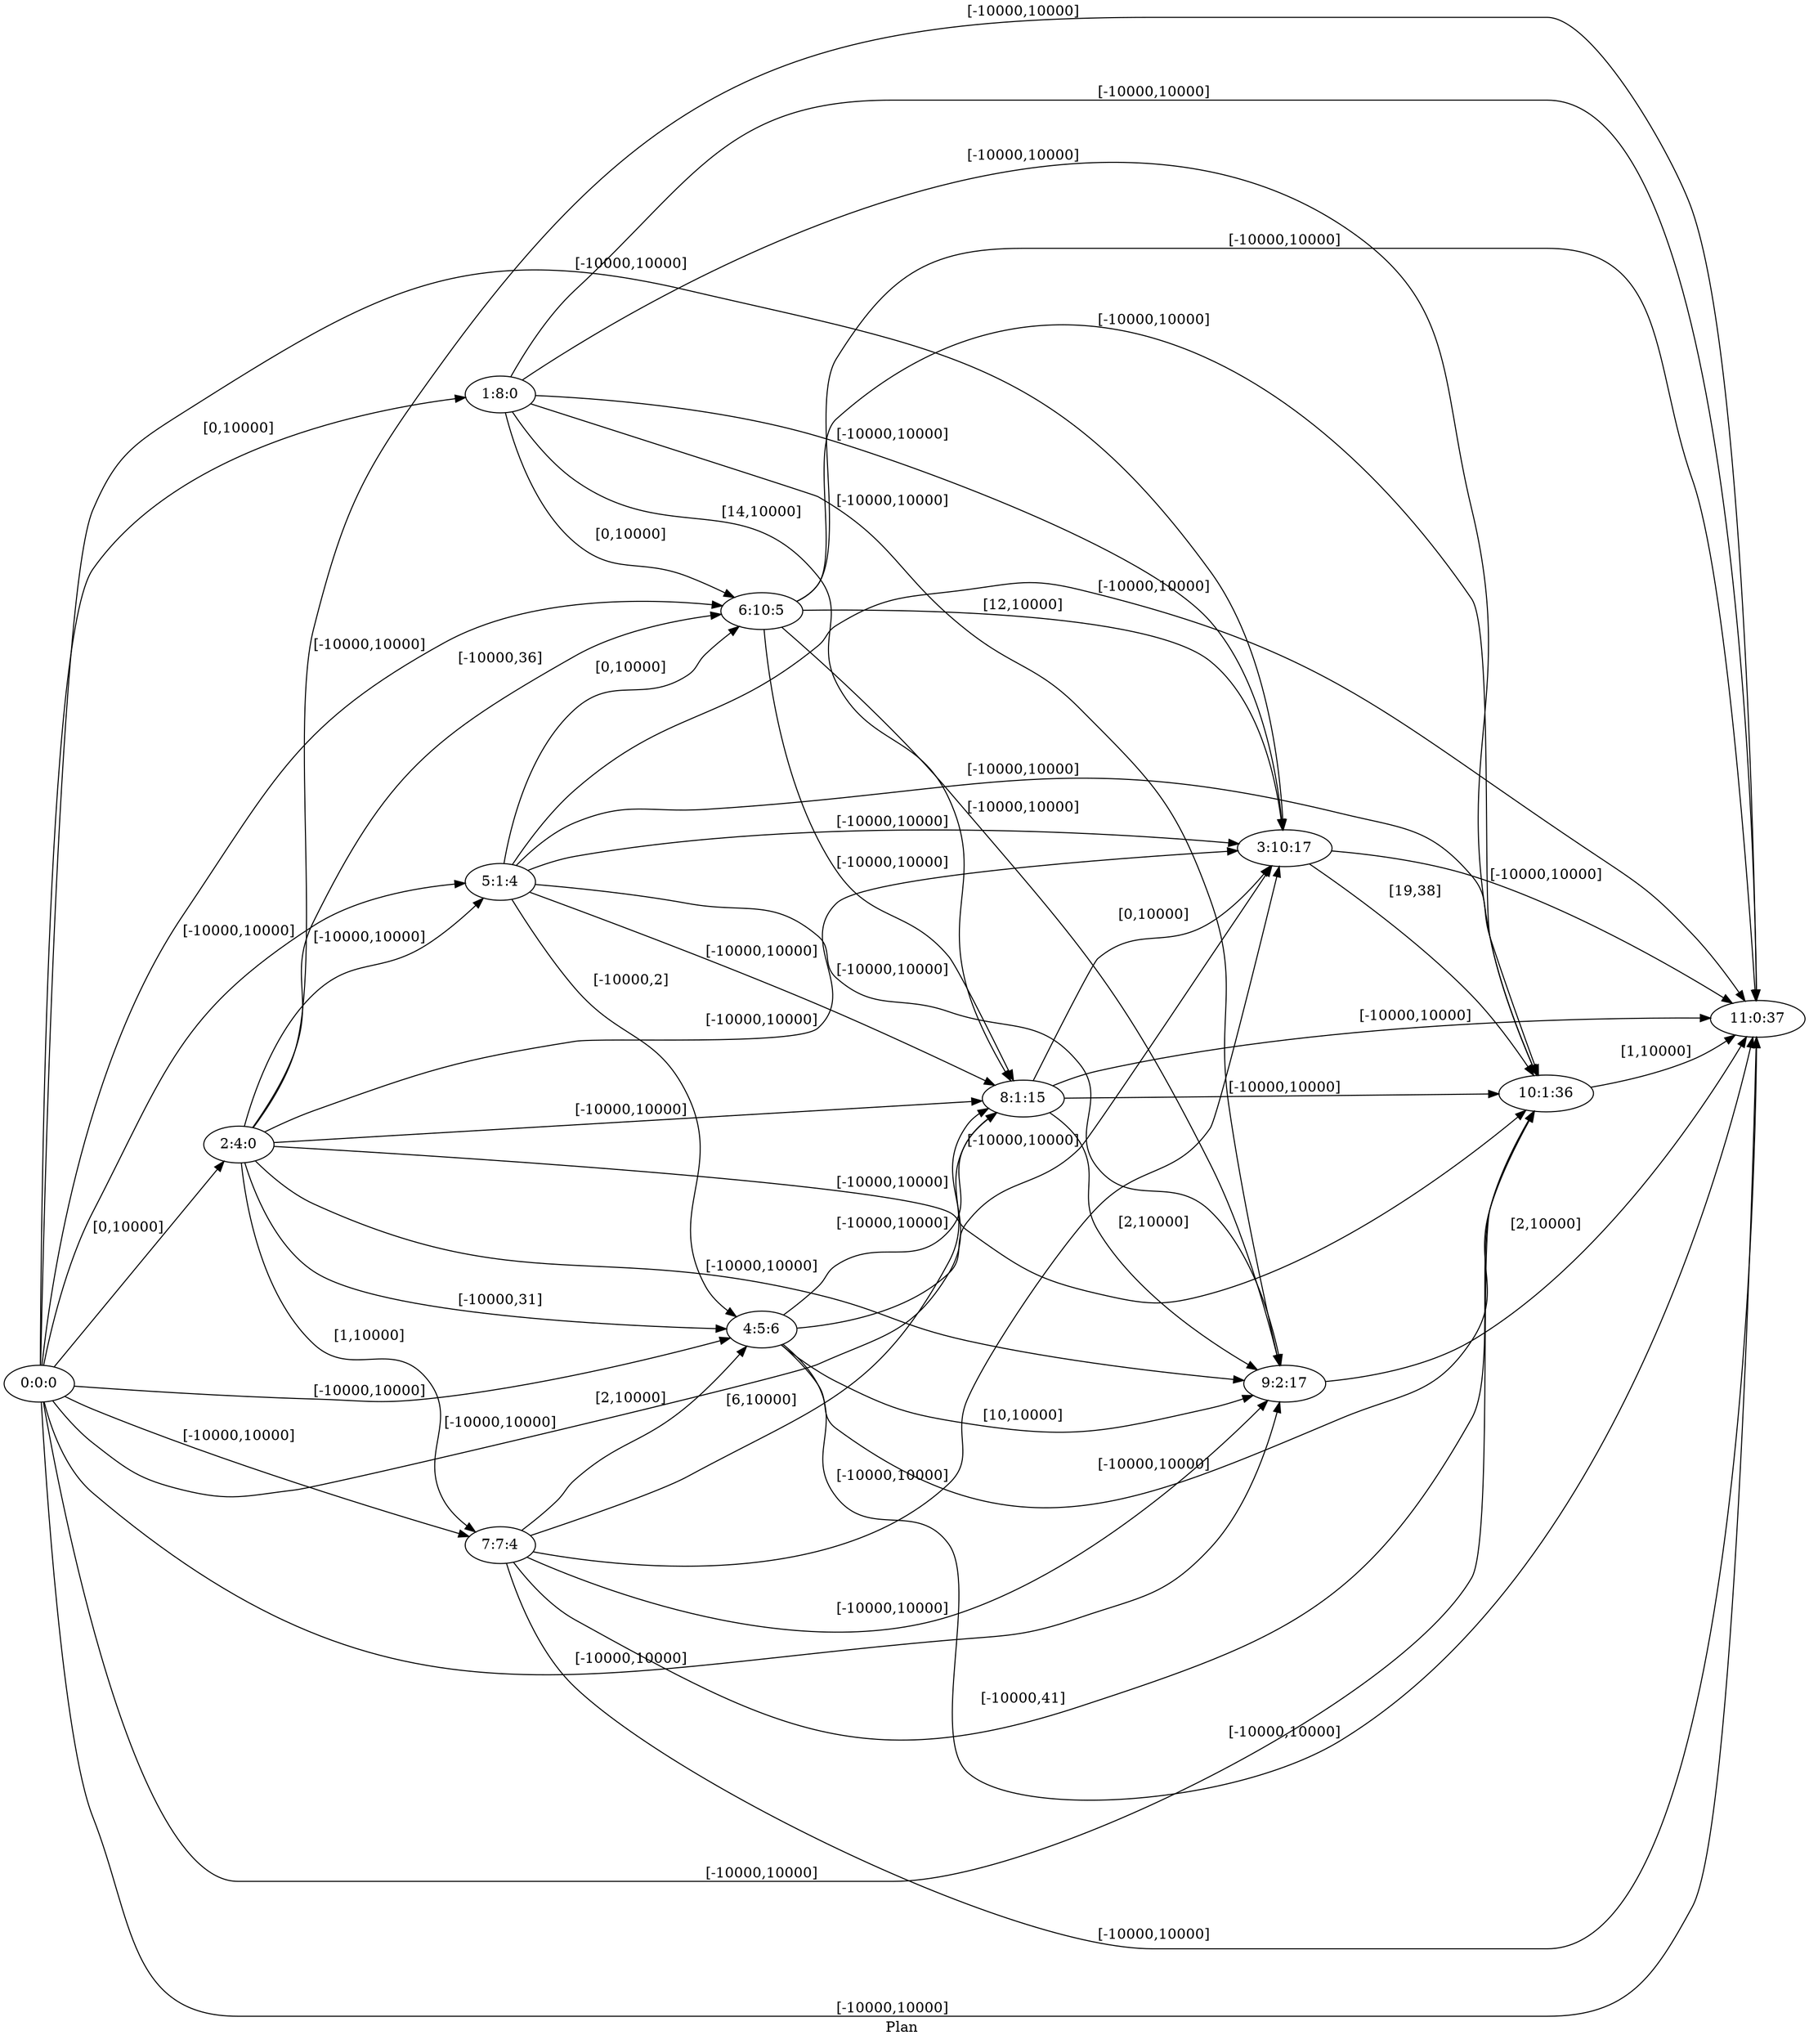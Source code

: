digraph G {
 rankdir = LR;
 nodesep = .45; 
 size = 30;
label="Plan ";
 fldt = 0.485105;
"0:0:0"->"1:8:0"[ label = "[0,10000]"];
"0:0:0"->"2:4:0"[ label = "[0,10000]"];
"0:0:0"->"3:10:17"[ label = "[-10000,10000]"];
"0:0:0"->"4:5:6"[ label = "[-10000,10000]"];
"0:0:0"->"5:1:4"[ label = "[-10000,10000]"];
"0:0:0"->"6:10:5"[ label = "[-10000,10000]"];
"0:0:0"->"7:7:4"[ label = "[-10000,10000]"];
"0:0:0"->"8:1:15"[ label = "[-10000,10000]"];
"0:0:0"->"9:2:17"[ label = "[-10000,10000]"];
"0:0:0"->"10:1:36"[ label = "[-10000,10000]"];
"0:0:0"->"11:0:37"[ label = "[-10000,10000]"];
"1:8:0"->"3:10:17"[ label = "[-10000,10000]"];
"1:8:0"->"6:10:5"[ label = "[0,10000]"];
"1:8:0"->"8:1:15"[ label = "[14,10000]"];
"1:8:0"->"9:2:17"[ label = "[-10000,10000]"];
"1:8:0"->"10:1:36"[ label = "[-10000,10000]"];
"1:8:0"->"11:0:37"[ label = "[-10000,10000]"];
"2:4:0"->"3:10:17"[ label = "[-10000,10000]"];
"2:4:0"->"4:5:6"[ label = "[-10000,31]"];
"2:4:0"->"5:1:4"[ label = "[-10000,10000]"];
"2:4:0"->"6:10:5"[ label = "[-10000,36]"];
"2:4:0"->"7:7:4"[ label = "[1,10000]"];
"2:4:0"->"8:1:15"[ label = "[-10000,10000]"];
"2:4:0"->"9:2:17"[ label = "[-10000,10000]"];
"2:4:0"->"10:1:36"[ label = "[-10000,10000]"];
"2:4:0"->"11:0:37"[ label = "[-10000,10000]"];
"3:10:17"->"10:1:36"[ label = "[19,38]"];
"3:10:17"->"11:0:37"[ label = "[-10000,10000]"];
"4:5:6"->"3:10:17"[ label = "[-10000,10000]"];
"4:5:6"->"8:1:15"[ label = "[-10000,10000]"];
"4:5:6"->"9:2:17"[ label = "[10,10000]"];
"4:5:6"->"10:1:36"[ label = "[-10000,10000]"];
"4:5:6"->"11:0:37"[ label = "[-10000,10000]"];
"5:1:4"->"3:10:17"[ label = "[-10000,10000]"];
"5:1:4"->"4:5:6"[ label = "[-10000,2]"];
"5:1:4"->"6:10:5"[ label = "[0,10000]"];
"5:1:4"->"8:1:15"[ label = "[-10000,10000]"];
"5:1:4"->"9:2:17"[ label = "[-10000,10000]"];
"5:1:4"->"10:1:36"[ label = "[-10000,10000]"];
"5:1:4"->"11:0:37"[ label = "[-10000,10000]"];
"6:10:5"->"3:10:17"[ label = "[12,10000]"];
"6:10:5"->"8:1:15"[ label = "[-10000,10000]"];
"6:10:5"->"9:2:17"[ label = "[-10000,10000]"];
"6:10:5"->"10:1:36"[ label = "[-10000,10000]"];
"6:10:5"->"11:0:37"[ label = "[-10000,10000]"];
"7:7:4"->"3:10:17"[ label = "[-10000,10000]"];
"7:7:4"->"4:5:6"[ label = "[2,10000]"];
"7:7:4"->"8:1:15"[ label = "[6,10000]"];
"7:7:4"->"9:2:17"[ label = "[-10000,10000]"];
"7:7:4"->"10:1:36"[ label = "[-10000,41]"];
"7:7:4"->"11:0:37"[ label = "[-10000,10000]"];
"8:1:15"->"3:10:17"[ label = "[0,10000]"];
"8:1:15"->"9:2:17"[ label = "[2,10000]"];
"8:1:15"->"10:1:36"[ label = "[-10000,10000]"];
"8:1:15"->"11:0:37"[ label = "[-10000,10000]"];
"9:2:17"->"11:0:37"[ label = "[2,10000]"];
"10:1:36"->"11:0:37"[ label = "[1,10000]"];
}
